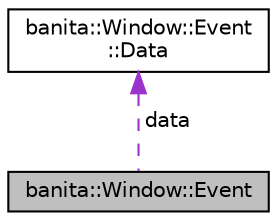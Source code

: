 digraph "banita::Window::Event"
{
 // LATEX_PDF_SIZE
  edge [fontname="Helvetica",fontsize="10",labelfontname="Helvetica",labelfontsize="10"];
  node [fontname="Helvetica",fontsize="10",shape=record];
  Node1 [label="banita::Window::Event",height=0.2,width=0.4,color="black", fillcolor="grey75", style="filled", fontcolor="black",tooltip=" "];
  Node2 -> Node1 [dir="back",color="darkorchid3",fontsize="10",style="dashed",label=" data" ,fontname="Helvetica"];
  Node2 [label="banita::Window::Event\l::Data",height=0.2,width=0.4,color="black", fillcolor="white", style="filled",URL="$db/d23/unionbanita_1_1_window_1_1_event_1_1_data.html",tooltip=" "];
}
